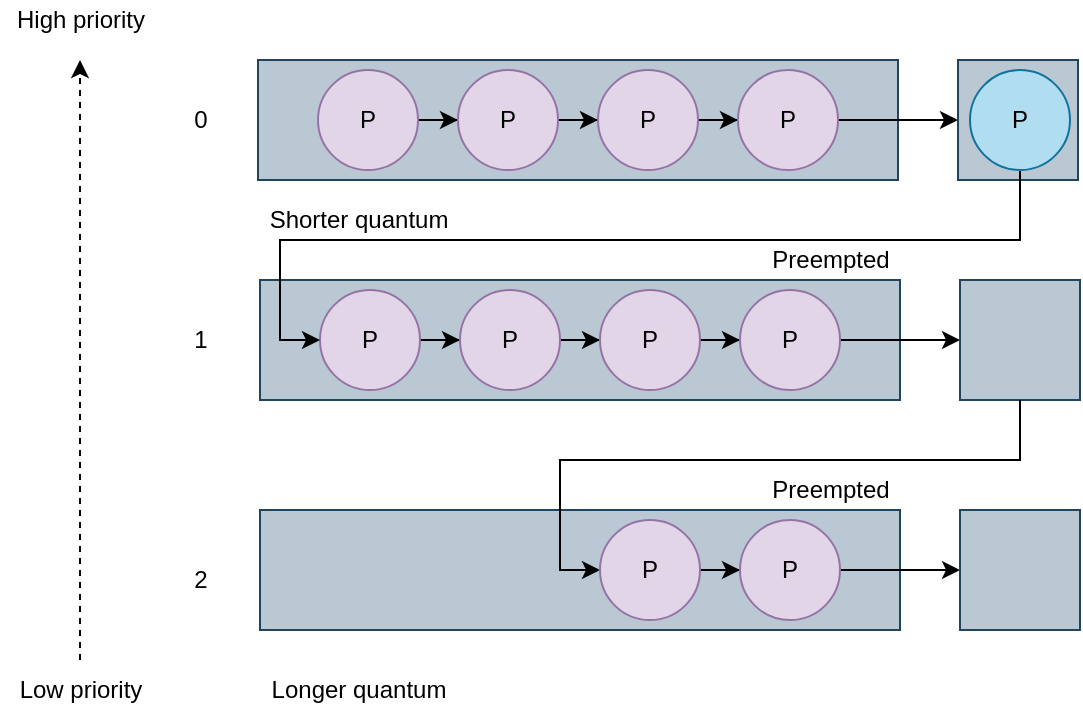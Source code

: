 <mxfile version="13.5.5" type="github">
  <diagram id="6OkjwPD8tsjs0LjA3oMV" name="Page-1">
    <mxGraphModel dx="746" dy="971" grid="1" gridSize="10" guides="1" tooltips="1" connect="1" arrows="1" fold="1" page="1" pageScale="1" pageWidth="827" pageHeight="1169" math="0" shadow="0">
      <root>
        <mxCell id="0" />
        <mxCell id="1" parent="0" />
        <mxCell id="XMA3EOqSwQoMvlcT-vwr-13" value="" style="rounded=0;whiteSpace=wrap;html=1;fillColor=#bac8d3;strokeColor=#23445d;" vertex="1" parent="1">
          <mxGeometry x="239" y="360" width="320" height="60" as="geometry" />
        </mxCell>
        <mxCell id="XMA3EOqSwQoMvlcT-vwr-14" style="edgeStyle=orthogonalEdgeStyle;rounded=0;orthogonalLoop=1;jettySize=auto;html=1;entryX=0;entryY=0.5;entryDx=0;entryDy=0;" edge="1" parent="1" source="XMA3EOqSwQoMvlcT-vwr-15" target="XMA3EOqSwQoMvlcT-vwr-17">
          <mxGeometry relative="1" as="geometry" />
        </mxCell>
        <mxCell id="XMA3EOqSwQoMvlcT-vwr-15" value="P" style="ellipse;whiteSpace=wrap;html=1;aspect=fixed;fillColor=#e1d5e7;strokeColor=#9673a6;" vertex="1" parent="1">
          <mxGeometry x="269" y="365" width="50" height="50" as="geometry" />
        </mxCell>
        <mxCell id="XMA3EOqSwQoMvlcT-vwr-16" style="edgeStyle=orthogonalEdgeStyle;rounded=0;orthogonalLoop=1;jettySize=auto;html=1;entryX=0;entryY=0.5;entryDx=0;entryDy=0;" edge="1" parent="1" source="XMA3EOqSwQoMvlcT-vwr-17" target="XMA3EOqSwQoMvlcT-vwr-19">
          <mxGeometry relative="1" as="geometry" />
        </mxCell>
        <mxCell id="XMA3EOqSwQoMvlcT-vwr-17" value="P" style="ellipse;whiteSpace=wrap;html=1;aspect=fixed;fillColor=#e1d5e7;strokeColor=#9673a6;" vertex="1" parent="1">
          <mxGeometry x="339" y="365" width="50" height="50" as="geometry" />
        </mxCell>
        <mxCell id="XMA3EOqSwQoMvlcT-vwr-18" style="edgeStyle=orthogonalEdgeStyle;rounded=0;orthogonalLoop=1;jettySize=auto;html=1;entryX=0;entryY=0.5;entryDx=0;entryDy=0;" edge="1" parent="1" source="XMA3EOqSwQoMvlcT-vwr-19" target="XMA3EOqSwQoMvlcT-vwr-20">
          <mxGeometry relative="1" as="geometry" />
        </mxCell>
        <mxCell id="XMA3EOqSwQoMvlcT-vwr-19" value="P" style="ellipse;whiteSpace=wrap;html=1;aspect=fixed;fillColor=#e1d5e7;strokeColor=#9673a6;" vertex="1" parent="1">
          <mxGeometry x="409" y="365" width="50" height="50" as="geometry" />
        </mxCell>
        <mxCell id="XMA3EOqSwQoMvlcT-vwr-56" style="edgeStyle=orthogonalEdgeStyle;rounded=0;orthogonalLoop=1;jettySize=auto;html=1;entryX=0;entryY=0.5;entryDx=0;entryDy=0;" edge="1" parent="1" source="XMA3EOqSwQoMvlcT-vwr-20" target="XMA3EOqSwQoMvlcT-vwr-22">
          <mxGeometry relative="1" as="geometry" />
        </mxCell>
        <mxCell id="XMA3EOqSwQoMvlcT-vwr-20" value="P" style="ellipse;whiteSpace=wrap;html=1;aspect=fixed;fillColor=#e1d5e7;strokeColor=#9673a6;" vertex="1" parent="1">
          <mxGeometry x="479" y="365" width="50" height="50" as="geometry" />
        </mxCell>
        <mxCell id="XMA3EOqSwQoMvlcT-vwr-22" value="" style="rounded=0;whiteSpace=wrap;html=1;fillColor=#bac8d3;strokeColor=#23445d;" vertex="1" parent="1">
          <mxGeometry x="589" y="360" width="60" height="60" as="geometry" />
        </mxCell>
        <mxCell id="XMA3EOqSwQoMvlcT-vwr-24" value="Preempted" style="text;html=1;align=center;verticalAlign=middle;resizable=0;points=[];autosize=1;" vertex="1" parent="1">
          <mxGeometry x="490" y="450" width="70" height="20" as="geometry" />
        </mxCell>
        <mxCell id="XMA3EOqSwQoMvlcT-vwr-25" value="" style="rounded=0;whiteSpace=wrap;html=1;fillColor=#bac8d3;strokeColor=#23445d;" vertex="1" parent="1">
          <mxGeometry x="240" y="470" width="320" height="60" as="geometry" />
        </mxCell>
        <mxCell id="XMA3EOqSwQoMvlcT-vwr-26" style="edgeStyle=orthogonalEdgeStyle;rounded=0;orthogonalLoop=1;jettySize=auto;html=1;entryX=0;entryY=0.5;entryDx=0;entryDy=0;" edge="1" parent="1" source="XMA3EOqSwQoMvlcT-vwr-27" target="XMA3EOqSwQoMvlcT-vwr-29">
          <mxGeometry relative="1" as="geometry" />
        </mxCell>
        <mxCell id="XMA3EOqSwQoMvlcT-vwr-27" value="P" style="ellipse;whiteSpace=wrap;html=1;aspect=fixed;fillColor=#e1d5e7;strokeColor=#9673a6;" vertex="1" parent="1">
          <mxGeometry x="270" y="475" width="50" height="50" as="geometry" />
        </mxCell>
        <mxCell id="XMA3EOqSwQoMvlcT-vwr-28" style="edgeStyle=orthogonalEdgeStyle;rounded=0;orthogonalLoop=1;jettySize=auto;html=1;entryX=0;entryY=0.5;entryDx=0;entryDy=0;" edge="1" parent="1" source="XMA3EOqSwQoMvlcT-vwr-29" target="XMA3EOqSwQoMvlcT-vwr-31">
          <mxGeometry relative="1" as="geometry" />
        </mxCell>
        <mxCell id="XMA3EOqSwQoMvlcT-vwr-29" value="P" style="ellipse;whiteSpace=wrap;html=1;aspect=fixed;fillColor=#e1d5e7;strokeColor=#9673a6;" vertex="1" parent="1">
          <mxGeometry x="340" y="475" width="50" height="50" as="geometry" />
        </mxCell>
        <mxCell id="XMA3EOqSwQoMvlcT-vwr-30" style="edgeStyle=orthogonalEdgeStyle;rounded=0;orthogonalLoop=1;jettySize=auto;html=1;entryX=0;entryY=0.5;entryDx=0;entryDy=0;" edge="1" parent="1" source="XMA3EOqSwQoMvlcT-vwr-31" target="XMA3EOqSwQoMvlcT-vwr-32">
          <mxGeometry relative="1" as="geometry" />
        </mxCell>
        <mxCell id="XMA3EOqSwQoMvlcT-vwr-31" value="P" style="ellipse;whiteSpace=wrap;html=1;aspect=fixed;fillColor=#e1d5e7;strokeColor=#9673a6;" vertex="1" parent="1">
          <mxGeometry x="410" y="475" width="50" height="50" as="geometry" />
        </mxCell>
        <mxCell id="XMA3EOqSwQoMvlcT-vwr-57" style="edgeStyle=orthogonalEdgeStyle;rounded=0;orthogonalLoop=1;jettySize=auto;html=1;entryX=0;entryY=0.5;entryDx=0;entryDy=0;" edge="1" parent="1" source="XMA3EOqSwQoMvlcT-vwr-32" target="XMA3EOqSwQoMvlcT-vwr-34">
          <mxGeometry relative="1" as="geometry" />
        </mxCell>
        <mxCell id="XMA3EOqSwQoMvlcT-vwr-32" value="P" style="ellipse;whiteSpace=wrap;html=1;aspect=fixed;fillColor=#e1d5e7;strokeColor=#9673a6;" vertex="1" parent="1">
          <mxGeometry x="480" y="475" width="50" height="50" as="geometry" />
        </mxCell>
        <mxCell id="XMA3EOqSwQoMvlcT-vwr-34" value="" style="rounded=0;whiteSpace=wrap;html=1;fillColor=#bac8d3;strokeColor=#23445d;" vertex="1" parent="1">
          <mxGeometry x="590" y="470" width="60" height="60" as="geometry" />
        </mxCell>
        <mxCell id="XMA3EOqSwQoMvlcT-vwr-36" value="Preempted" style="text;html=1;align=center;verticalAlign=middle;resizable=0;points=[];autosize=1;" vertex="1" parent="1">
          <mxGeometry x="490" y="565" width="70" height="20" as="geometry" />
        </mxCell>
        <mxCell id="XMA3EOqSwQoMvlcT-vwr-37" value="" style="rounded=0;whiteSpace=wrap;html=1;fillColor=#bac8d3;strokeColor=#23445d;" vertex="1" parent="1">
          <mxGeometry x="240" y="585" width="320" height="60" as="geometry" />
        </mxCell>
        <mxCell id="XMA3EOqSwQoMvlcT-vwr-38" style="edgeStyle=orthogonalEdgeStyle;rounded=0;orthogonalLoop=1;jettySize=auto;html=1;entryX=0;entryY=0.5;entryDx=0;entryDy=0;" edge="1" parent="1" target="XMA3EOqSwQoMvlcT-vwr-41">
          <mxGeometry relative="1" as="geometry">
            <mxPoint x="320" y="615" as="sourcePoint" />
          </mxGeometry>
        </mxCell>
        <mxCell id="XMA3EOqSwQoMvlcT-vwr-40" style="edgeStyle=orthogonalEdgeStyle;rounded=0;orthogonalLoop=1;jettySize=auto;html=1;entryX=0;entryY=0.5;entryDx=0;entryDy=0;exitX=0.5;exitY=1;exitDx=0;exitDy=0;" edge="1" parent="1" source="XMA3EOqSwQoMvlcT-vwr-34" target="XMA3EOqSwQoMvlcT-vwr-43">
          <mxGeometry relative="1" as="geometry">
            <mxPoint x="390" y="615" as="sourcePoint" />
          </mxGeometry>
        </mxCell>
        <mxCell id="XMA3EOqSwQoMvlcT-vwr-42" style="edgeStyle=orthogonalEdgeStyle;rounded=0;orthogonalLoop=1;jettySize=auto;html=1;entryX=0;entryY=0.5;entryDx=0;entryDy=0;" edge="1" parent="1" source="XMA3EOqSwQoMvlcT-vwr-43" target="XMA3EOqSwQoMvlcT-vwr-44">
          <mxGeometry relative="1" as="geometry" />
        </mxCell>
        <mxCell id="XMA3EOqSwQoMvlcT-vwr-43" value="P" style="ellipse;whiteSpace=wrap;html=1;aspect=fixed;fillColor=#e1d5e7;strokeColor=#9673a6;" vertex="1" parent="1">
          <mxGeometry x="410" y="590" width="50" height="50" as="geometry" />
        </mxCell>
        <mxCell id="XMA3EOqSwQoMvlcT-vwr-58" style="edgeStyle=orthogonalEdgeStyle;rounded=0;orthogonalLoop=1;jettySize=auto;html=1;" edge="1" parent="1" source="XMA3EOqSwQoMvlcT-vwr-44" target="XMA3EOqSwQoMvlcT-vwr-46">
          <mxGeometry relative="1" as="geometry" />
        </mxCell>
        <mxCell id="XMA3EOqSwQoMvlcT-vwr-44" value="P" style="ellipse;whiteSpace=wrap;html=1;aspect=fixed;fillColor=#e1d5e7;strokeColor=#9673a6;" vertex="1" parent="1">
          <mxGeometry x="480" y="590" width="50" height="50" as="geometry" />
        </mxCell>
        <mxCell id="XMA3EOqSwQoMvlcT-vwr-46" value="" style="rounded=0;whiteSpace=wrap;html=1;fillColor=#bac8d3;strokeColor=#23445d;" vertex="1" parent="1">
          <mxGeometry x="590" y="585" width="60" height="60" as="geometry" />
        </mxCell>
        <mxCell id="XMA3EOqSwQoMvlcT-vwr-49" value="" style="endArrow=classic;html=1;dashed=1;" edge="1" parent="1">
          <mxGeometry width="50" height="50" relative="1" as="geometry">
            <mxPoint x="150" y="660" as="sourcePoint" />
            <mxPoint x="150" y="360" as="targetPoint" />
          </mxGeometry>
        </mxCell>
        <mxCell id="XMA3EOqSwQoMvlcT-vwr-50" value="High priority" style="text;html=1;align=center;verticalAlign=middle;resizable=0;points=[];autosize=1;" vertex="1" parent="1">
          <mxGeometry x="110" y="330" width="80" height="20" as="geometry" />
        </mxCell>
        <mxCell id="XMA3EOqSwQoMvlcT-vwr-53" value="Low priority" style="text;html=1;align=center;verticalAlign=middle;resizable=0;points=[];autosize=1;" vertex="1" parent="1">
          <mxGeometry x="110" y="665" width="80" height="20" as="geometry" />
        </mxCell>
        <mxCell id="XMA3EOqSwQoMvlcT-vwr-61" style="edgeStyle=orthogonalEdgeStyle;rounded=0;orthogonalLoop=1;jettySize=auto;html=1;entryX=0;entryY=0.5;entryDx=0;entryDy=0;" edge="1" parent="1" source="XMA3EOqSwQoMvlcT-vwr-54" target="XMA3EOqSwQoMvlcT-vwr-27">
          <mxGeometry relative="1" as="geometry">
            <Array as="points">
              <mxPoint x="620" y="450" />
              <mxPoint x="250" y="450" />
              <mxPoint x="250" y="500" />
            </Array>
          </mxGeometry>
        </mxCell>
        <mxCell id="XMA3EOqSwQoMvlcT-vwr-54" value="P" style="ellipse;whiteSpace=wrap;html=1;aspect=fixed;fillColor=#b1ddf0;strokeColor=#10739e;" vertex="1" parent="1">
          <mxGeometry x="595" y="365" width="50" height="50" as="geometry" />
        </mxCell>
        <mxCell id="XMA3EOqSwQoMvlcT-vwr-62" value="Longer quantum" style="text;html=1;align=center;verticalAlign=middle;resizable=0;points=[];autosize=1;" vertex="1" parent="1">
          <mxGeometry x="239" y="665" width="100" height="20" as="geometry" />
        </mxCell>
        <mxCell id="XMA3EOqSwQoMvlcT-vwr-63" value="Shorter quantum" style="text;html=1;align=center;verticalAlign=middle;resizable=0;points=[];autosize=1;" vertex="1" parent="1">
          <mxGeometry x="239" y="430" width="100" height="20" as="geometry" />
        </mxCell>
        <mxCell id="XMA3EOqSwQoMvlcT-vwr-64" value="0" style="text;html=1;align=center;verticalAlign=middle;resizable=0;points=[];autosize=1;" vertex="1" parent="1">
          <mxGeometry x="200" y="380" width="20" height="20" as="geometry" />
        </mxCell>
        <mxCell id="XMA3EOqSwQoMvlcT-vwr-65" value="1" style="text;html=1;align=center;verticalAlign=middle;resizable=0;points=[];autosize=1;" vertex="1" parent="1">
          <mxGeometry x="200" y="490" width="20" height="20" as="geometry" />
        </mxCell>
        <mxCell id="XMA3EOqSwQoMvlcT-vwr-66" value="2" style="text;html=1;align=center;verticalAlign=middle;resizable=0;points=[];autosize=1;" vertex="1" parent="1">
          <mxGeometry x="200" y="610" width="20" height="20" as="geometry" />
        </mxCell>
      </root>
    </mxGraphModel>
  </diagram>
</mxfile>
